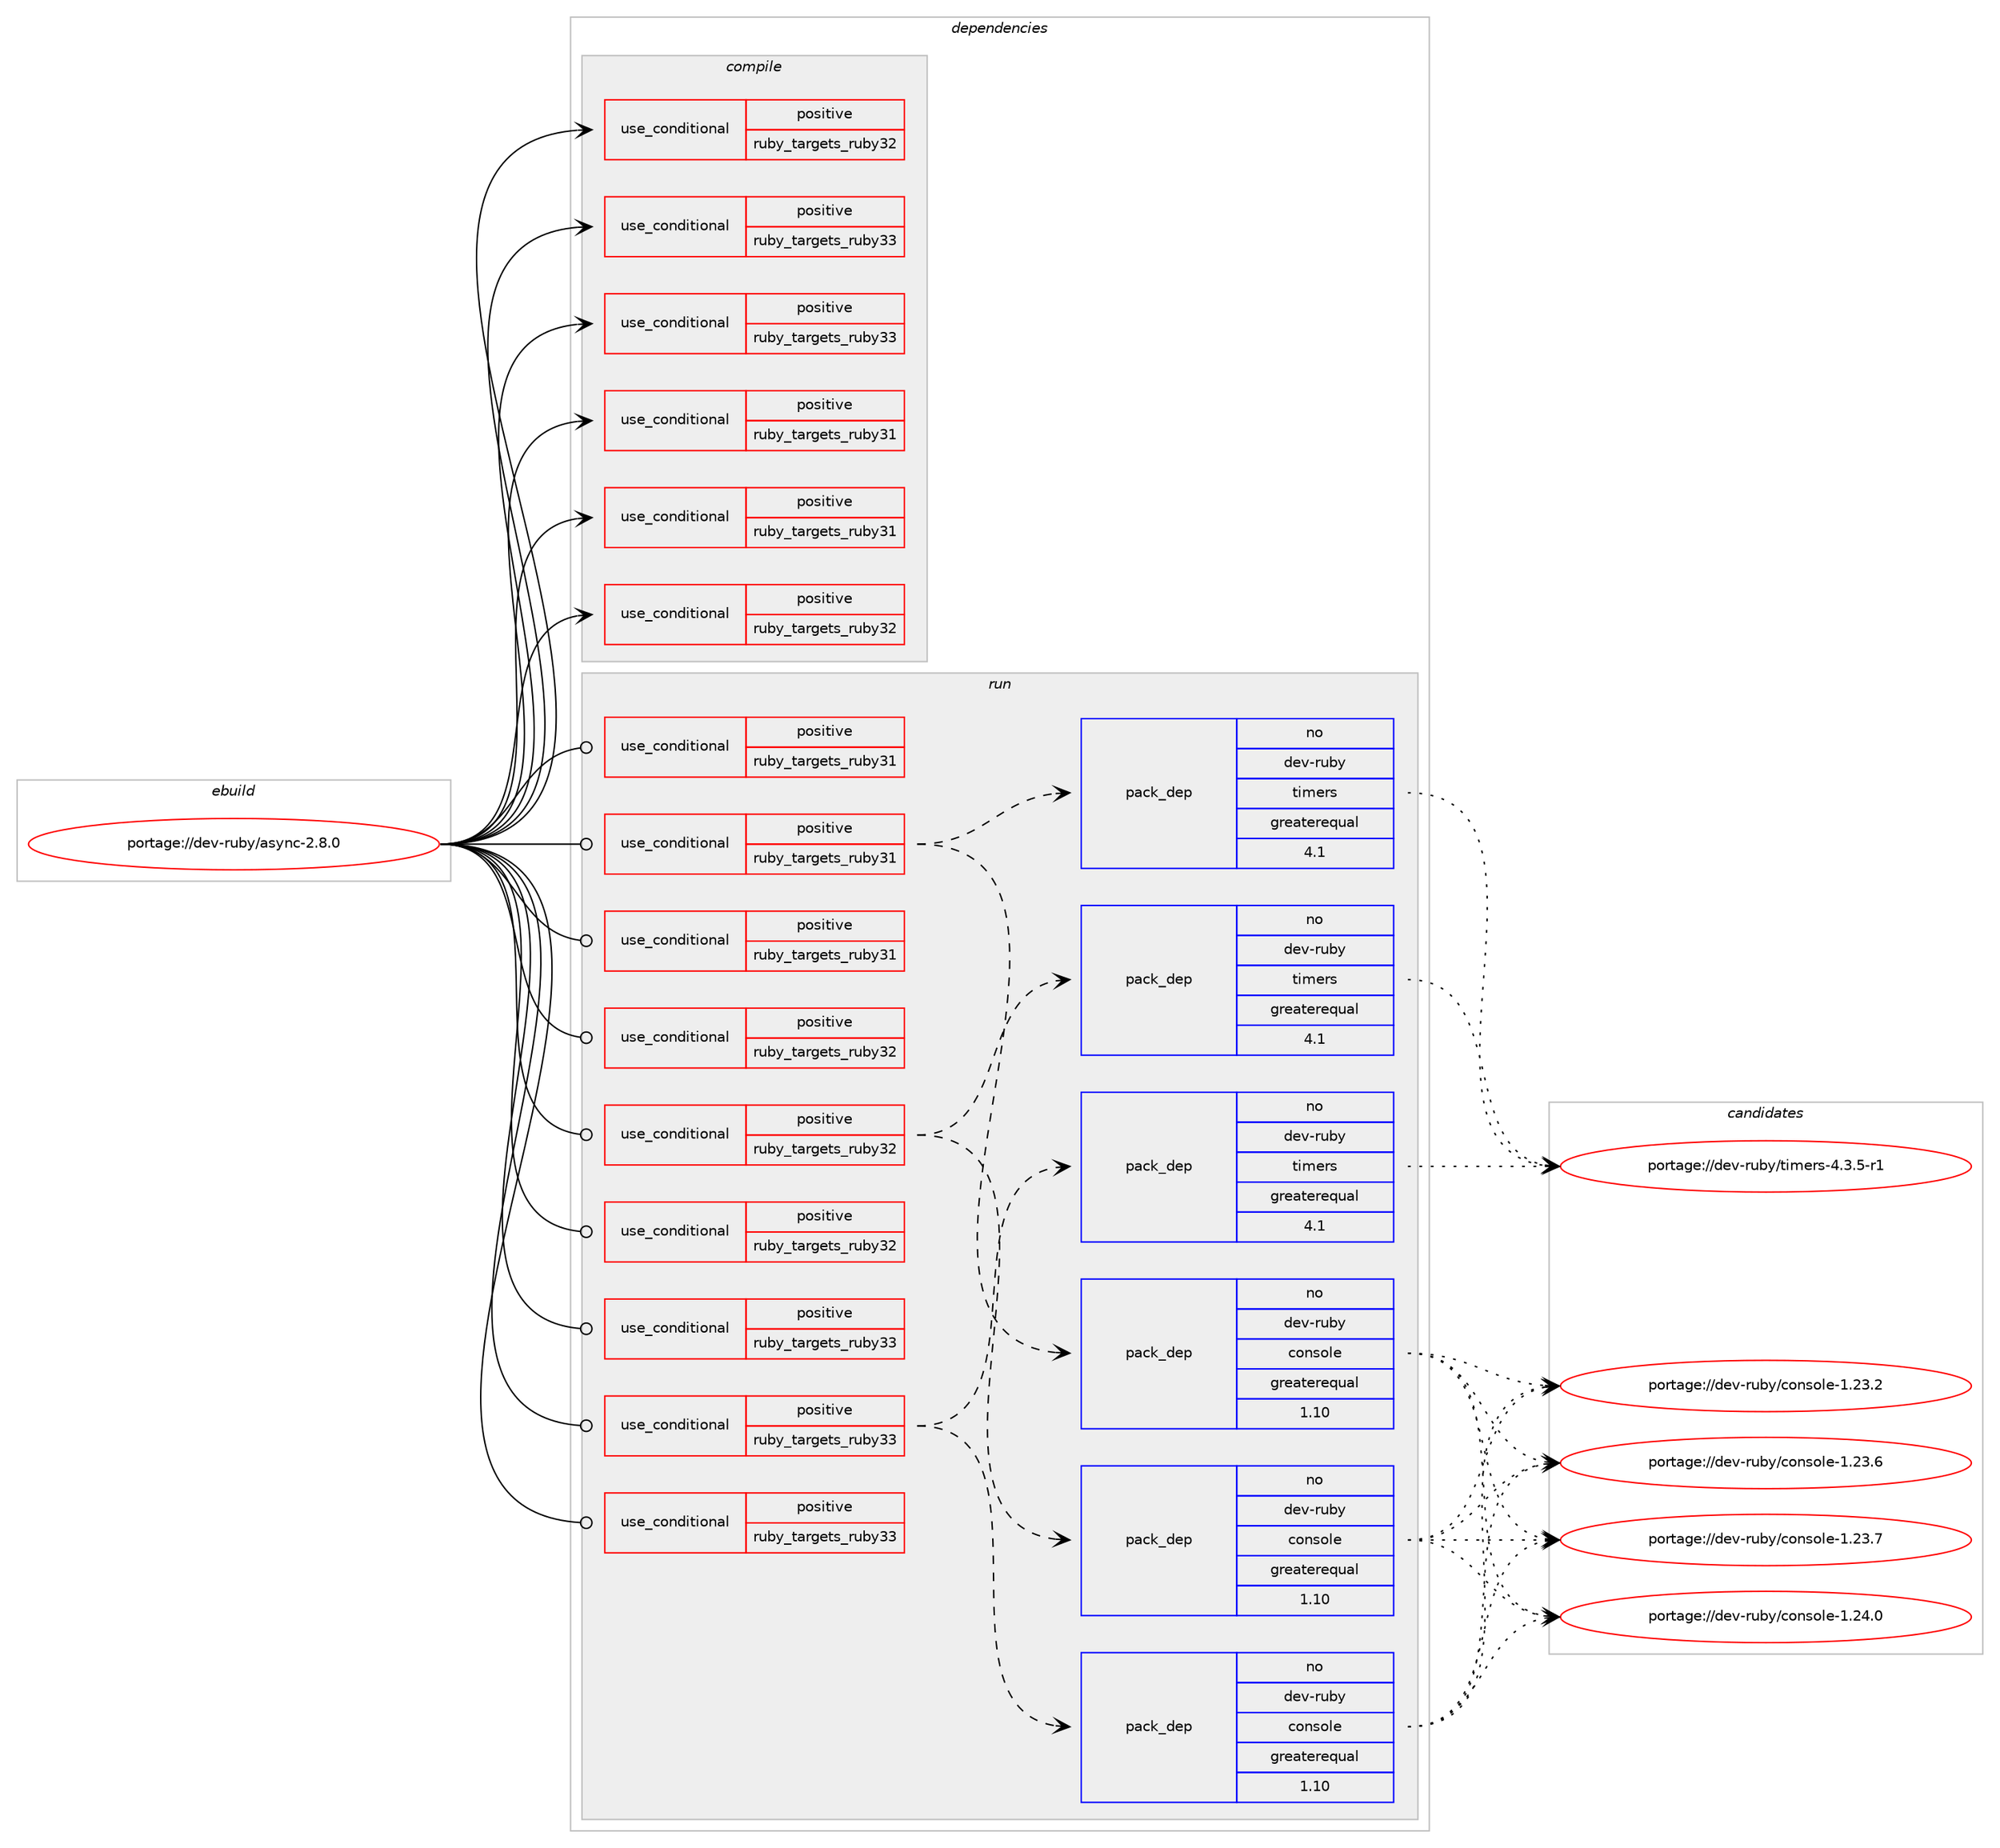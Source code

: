 digraph prolog {

# *************
# Graph options
# *************

newrank=true;
concentrate=true;
compound=true;
graph [rankdir=LR,fontname=Helvetica,fontsize=10,ranksep=1.5];#, ranksep=2.5, nodesep=0.2];
edge  [arrowhead=vee];
node  [fontname=Helvetica,fontsize=10];

# **********
# The ebuild
# **********

subgraph cluster_leftcol {
color=gray;
rank=same;
label=<<i>ebuild</i>>;
id [label="portage://dev-ruby/async-2.8.0", color=red, width=4, href="../dev-ruby/async-2.8.0.svg"];
}

# ****************
# The dependencies
# ****************

subgraph cluster_midcol {
color=gray;
label=<<i>dependencies</i>>;
subgraph cluster_compile {
fillcolor="#eeeeee";
style=filled;
label=<<i>compile</i>>;
subgraph cond43294 {
dependency90067 [label=<<TABLE BORDER="0" CELLBORDER="1" CELLSPACING="0" CELLPADDING="4"><TR><TD ROWSPAN="3" CELLPADDING="10">use_conditional</TD></TR><TR><TD>positive</TD></TR><TR><TD>ruby_targets_ruby31</TD></TR></TABLE>>, shape=none, color=red];
# *** BEGIN UNKNOWN DEPENDENCY TYPE (TODO) ***
# dependency90067 -> package_dependency(portage://dev-ruby/async-2.8.0,install,no,dev-lang,ruby,none,[,,],[slot(3.1)],[])
# *** END UNKNOWN DEPENDENCY TYPE (TODO) ***

}
id:e -> dependency90067:w [weight=20,style="solid",arrowhead="vee"];
subgraph cond43295 {
dependency90068 [label=<<TABLE BORDER="0" CELLBORDER="1" CELLSPACING="0" CELLPADDING="4"><TR><TD ROWSPAN="3" CELLPADDING="10">use_conditional</TD></TR><TR><TD>positive</TD></TR><TR><TD>ruby_targets_ruby31</TD></TR></TABLE>>, shape=none, color=red];
# *** BEGIN UNKNOWN DEPENDENCY TYPE (TODO) ***
# dependency90068 -> package_dependency(portage://dev-ruby/async-2.8.0,install,no,virtual,rubygems,none,[,,],[],[use(enable(ruby_targets_ruby31),negative)])
# *** END UNKNOWN DEPENDENCY TYPE (TODO) ***

}
id:e -> dependency90068:w [weight=20,style="solid",arrowhead="vee"];
subgraph cond43296 {
dependency90069 [label=<<TABLE BORDER="0" CELLBORDER="1" CELLSPACING="0" CELLPADDING="4"><TR><TD ROWSPAN="3" CELLPADDING="10">use_conditional</TD></TR><TR><TD>positive</TD></TR><TR><TD>ruby_targets_ruby32</TD></TR></TABLE>>, shape=none, color=red];
# *** BEGIN UNKNOWN DEPENDENCY TYPE (TODO) ***
# dependency90069 -> package_dependency(portage://dev-ruby/async-2.8.0,install,no,dev-lang,ruby,none,[,,],[slot(3.2)],[])
# *** END UNKNOWN DEPENDENCY TYPE (TODO) ***

}
id:e -> dependency90069:w [weight=20,style="solid",arrowhead="vee"];
subgraph cond43297 {
dependency90070 [label=<<TABLE BORDER="0" CELLBORDER="1" CELLSPACING="0" CELLPADDING="4"><TR><TD ROWSPAN="3" CELLPADDING="10">use_conditional</TD></TR><TR><TD>positive</TD></TR><TR><TD>ruby_targets_ruby32</TD></TR></TABLE>>, shape=none, color=red];
# *** BEGIN UNKNOWN DEPENDENCY TYPE (TODO) ***
# dependency90070 -> package_dependency(portage://dev-ruby/async-2.8.0,install,no,virtual,rubygems,none,[,,],[],[use(enable(ruby_targets_ruby32),negative)])
# *** END UNKNOWN DEPENDENCY TYPE (TODO) ***

}
id:e -> dependency90070:w [weight=20,style="solid",arrowhead="vee"];
subgraph cond43298 {
dependency90071 [label=<<TABLE BORDER="0" CELLBORDER="1" CELLSPACING="0" CELLPADDING="4"><TR><TD ROWSPAN="3" CELLPADDING="10">use_conditional</TD></TR><TR><TD>positive</TD></TR><TR><TD>ruby_targets_ruby33</TD></TR></TABLE>>, shape=none, color=red];
# *** BEGIN UNKNOWN DEPENDENCY TYPE (TODO) ***
# dependency90071 -> package_dependency(portage://dev-ruby/async-2.8.0,install,no,dev-lang,ruby,none,[,,],[slot(3.3)],[])
# *** END UNKNOWN DEPENDENCY TYPE (TODO) ***

}
id:e -> dependency90071:w [weight=20,style="solid",arrowhead="vee"];
subgraph cond43299 {
dependency90072 [label=<<TABLE BORDER="0" CELLBORDER="1" CELLSPACING="0" CELLPADDING="4"><TR><TD ROWSPAN="3" CELLPADDING="10">use_conditional</TD></TR><TR><TD>positive</TD></TR><TR><TD>ruby_targets_ruby33</TD></TR></TABLE>>, shape=none, color=red];
# *** BEGIN UNKNOWN DEPENDENCY TYPE (TODO) ***
# dependency90072 -> package_dependency(portage://dev-ruby/async-2.8.0,install,no,virtual,rubygems,none,[,,],[],[use(enable(ruby_targets_ruby33),negative)])
# *** END UNKNOWN DEPENDENCY TYPE (TODO) ***

}
id:e -> dependency90072:w [weight=20,style="solid",arrowhead="vee"];
}
subgraph cluster_compileandrun {
fillcolor="#eeeeee";
style=filled;
label=<<i>compile and run</i>>;
}
subgraph cluster_run {
fillcolor="#eeeeee";
style=filled;
label=<<i>run</i>>;
subgraph cond43300 {
dependency90073 [label=<<TABLE BORDER="0" CELLBORDER="1" CELLSPACING="0" CELLPADDING="4"><TR><TD ROWSPAN="3" CELLPADDING="10">use_conditional</TD></TR><TR><TD>positive</TD></TR><TR><TD>ruby_targets_ruby31</TD></TR></TABLE>>, shape=none, color=red];
# *** BEGIN UNKNOWN DEPENDENCY TYPE (TODO) ***
# dependency90073 -> package_dependency(portage://dev-ruby/async-2.8.0,run,no,dev-lang,ruby,none,[,,],[slot(3.1)],[])
# *** END UNKNOWN DEPENDENCY TYPE (TODO) ***

}
id:e -> dependency90073:w [weight=20,style="solid",arrowhead="odot"];
subgraph cond43301 {
dependency90074 [label=<<TABLE BORDER="0" CELLBORDER="1" CELLSPACING="0" CELLPADDING="4"><TR><TD ROWSPAN="3" CELLPADDING="10">use_conditional</TD></TR><TR><TD>positive</TD></TR><TR><TD>ruby_targets_ruby31</TD></TR></TABLE>>, shape=none, color=red];
subgraph pack45513 {
dependency90075 [label=<<TABLE BORDER="0" CELLBORDER="1" CELLSPACING="0" CELLPADDING="4" WIDTH="220"><TR><TD ROWSPAN="6" CELLPADDING="30">pack_dep</TD></TR><TR><TD WIDTH="110">no</TD></TR><TR><TD>dev-ruby</TD></TR><TR><TD>console</TD></TR><TR><TD>greaterequal</TD></TR><TR><TD>1.10</TD></TR></TABLE>>, shape=none, color=blue];
}
dependency90074:e -> dependency90075:w [weight=20,style="dashed",arrowhead="vee"];
# *** BEGIN UNKNOWN DEPENDENCY TYPE (TODO) ***
# dependency90074 -> package_dependency(portage://dev-ruby/async-2.8.0,run,no,dev-ruby,fiber-annotation,none,[,,],[],[use(enable(ruby_targets_ruby31),negative)])
# *** END UNKNOWN DEPENDENCY TYPE (TODO) ***

# *** BEGIN UNKNOWN DEPENDENCY TYPE (TODO) ***
# dependency90074 -> package_dependency(portage://dev-ruby/async-2.8.0,run,no,dev-ruby,io-event,none,[,,],[slot(1)],[use(enable(ruby_targets_ruby31),negative)])
# *** END UNKNOWN DEPENDENCY TYPE (TODO) ***

subgraph pack45514 {
dependency90076 [label=<<TABLE BORDER="0" CELLBORDER="1" CELLSPACING="0" CELLPADDING="4" WIDTH="220"><TR><TD ROWSPAN="6" CELLPADDING="30">pack_dep</TD></TR><TR><TD WIDTH="110">no</TD></TR><TR><TD>dev-ruby</TD></TR><TR><TD>timers</TD></TR><TR><TD>greaterequal</TD></TR><TR><TD>4.1</TD></TR></TABLE>>, shape=none, color=blue];
}
dependency90074:e -> dependency90076:w [weight=20,style="dashed",arrowhead="vee"];
}
id:e -> dependency90074:w [weight=20,style="solid",arrowhead="odot"];
subgraph cond43302 {
dependency90077 [label=<<TABLE BORDER="0" CELLBORDER="1" CELLSPACING="0" CELLPADDING="4"><TR><TD ROWSPAN="3" CELLPADDING="10">use_conditional</TD></TR><TR><TD>positive</TD></TR><TR><TD>ruby_targets_ruby31</TD></TR></TABLE>>, shape=none, color=red];
# *** BEGIN UNKNOWN DEPENDENCY TYPE (TODO) ***
# dependency90077 -> package_dependency(portage://dev-ruby/async-2.8.0,run,no,virtual,rubygems,none,[,,],[],[use(enable(ruby_targets_ruby31),negative)])
# *** END UNKNOWN DEPENDENCY TYPE (TODO) ***

}
id:e -> dependency90077:w [weight=20,style="solid",arrowhead="odot"];
subgraph cond43303 {
dependency90078 [label=<<TABLE BORDER="0" CELLBORDER="1" CELLSPACING="0" CELLPADDING="4"><TR><TD ROWSPAN="3" CELLPADDING="10">use_conditional</TD></TR><TR><TD>positive</TD></TR><TR><TD>ruby_targets_ruby32</TD></TR></TABLE>>, shape=none, color=red];
# *** BEGIN UNKNOWN DEPENDENCY TYPE (TODO) ***
# dependency90078 -> package_dependency(portage://dev-ruby/async-2.8.0,run,no,dev-lang,ruby,none,[,,],[slot(3.2)],[])
# *** END UNKNOWN DEPENDENCY TYPE (TODO) ***

}
id:e -> dependency90078:w [weight=20,style="solid",arrowhead="odot"];
subgraph cond43304 {
dependency90079 [label=<<TABLE BORDER="0" CELLBORDER="1" CELLSPACING="0" CELLPADDING="4"><TR><TD ROWSPAN="3" CELLPADDING="10">use_conditional</TD></TR><TR><TD>positive</TD></TR><TR><TD>ruby_targets_ruby32</TD></TR></TABLE>>, shape=none, color=red];
subgraph pack45515 {
dependency90080 [label=<<TABLE BORDER="0" CELLBORDER="1" CELLSPACING="0" CELLPADDING="4" WIDTH="220"><TR><TD ROWSPAN="6" CELLPADDING="30">pack_dep</TD></TR><TR><TD WIDTH="110">no</TD></TR><TR><TD>dev-ruby</TD></TR><TR><TD>console</TD></TR><TR><TD>greaterequal</TD></TR><TR><TD>1.10</TD></TR></TABLE>>, shape=none, color=blue];
}
dependency90079:e -> dependency90080:w [weight=20,style="dashed",arrowhead="vee"];
# *** BEGIN UNKNOWN DEPENDENCY TYPE (TODO) ***
# dependency90079 -> package_dependency(portage://dev-ruby/async-2.8.0,run,no,dev-ruby,fiber-annotation,none,[,,],[],[use(enable(ruby_targets_ruby32),negative)])
# *** END UNKNOWN DEPENDENCY TYPE (TODO) ***

# *** BEGIN UNKNOWN DEPENDENCY TYPE (TODO) ***
# dependency90079 -> package_dependency(portage://dev-ruby/async-2.8.0,run,no,dev-ruby,io-event,none,[,,],[slot(1)],[use(enable(ruby_targets_ruby32),negative)])
# *** END UNKNOWN DEPENDENCY TYPE (TODO) ***

subgraph pack45516 {
dependency90081 [label=<<TABLE BORDER="0" CELLBORDER="1" CELLSPACING="0" CELLPADDING="4" WIDTH="220"><TR><TD ROWSPAN="6" CELLPADDING="30">pack_dep</TD></TR><TR><TD WIDTH="110">no</TD></TR><TR><TD>dev-ruby</TD></TR><TR><TD>timers</TD></TR><TR><TD>greaterequal</TD></TR><TR><TD>4.1</TD></TR></TABLE>>, shape=none, color=blue];
}
dependency90079:e -> dependency90081:w [weight=20,style="dashed",arrowhead="vee"];
}
id:e -> dependency90079:w [weight=20,style="solid",arrowhead="odot"];
subgraph cond43305 {
dependency90082 [label=<<TABLE BORDER="0" CELLBORDER="1" CELLSPACING="0" CELLPADDING="4"><TR><TD ROWSPAN="3" CELLPADDING="10">use_conditional</TD></TR><TR><TD>positive</TD></TR><TR><TD>ruby_targets_ruby32</TD></TR></TABLE>>, shape=none, color=red];
# *** BEGIN UNKNOWN DEPENDENCY TYPE (TODO) ***
# dependency90082 -> package_dependency(portage://dev-ruby/async-2.8.0,run,no,virtual,rubygems,none,[,,],[],[use(enable(ruby_targets_ruby32),negative)])
# *** END UNKNOWN DEPENDENCY TYPE (TODO) ***

}
id:e -> dependency90082:w [weight=20,style="solid",arrowhead="odot"];
subgraph cond43306 {
dependency90083 [label=<<TABLE BORDER="0" CELLBORDER="1" CELLSPACING="0" CELLPADDING="4"><TR><TD ROWSPAN="3" CELLPADDING="10">use_conditional</TD></TR><TR><TD>positive</TD></TR><TR><TD>ruby_targets_ruby33</TD></TR></TABLE>>, shape=none, color=red];
# *** BEGIN UNKNOWN DEPENDENCY TYPE (TODO) ***
# dependency90083 -> package_dependency(portage://dev-ruby/async-2.8.0,run,no,dev-lang,ruby,none,[,,],[slot(3.3)],[])
# *** END UNKNOWN DEPENDENCY TYPE (TODO) ***

}
id:e -> dependency90083:w [weight=20,style="solid",arrowhead="odot"];
subgraph cond43307 {
dependency90084 [label=<<TABLE BORDER="0" CELLBORDER="1" CELLSPACING="0" CELLPADDING="4"><TR><TD ROWSPAN="3" CELLPADDING="10">use_conditional</TD></TR><TR><TD>positive</TD></TR><TR><TD>ruby_targets_ruby33</TD></TR></TABLE>>, shape=none, color=red];
subgraph pack45517 {
dependency90085 [label=<<TABLE BORDER="0" CELLBORDER="1" CELLSPACING="0" CELLPADDING="4" WIDTH="220"><TR><TD ROWSPAN="6" CELLPADDING="30">pack_dep</TD></TR><TR><TD WIDTH="110">no</TD></TR><TR><TD>dev-ruby</TD></TR><TR><TD>console</TD></TR><TR><TD>greaterequal</TD></TR><TR><TD>1.10</TD></TR></TABLE>>, shape=none, color=blue];
}
dependency90084:e -> dependency90085:w [weight=20,style="dashed",arrowhead="vee"];
# *** BEGIN UNKNOWN DEPENDENCY TYPE (TODO) ***
# dependency90084 -> package_dependency(portage://dev-ruby/async-2.8.0,run,no,dev-ruby,fiber-annotation,none,[,,],[],[use(enable(ruby_targets_ruby33),negative)])
# *** END UNKNOWN DEPENDENCY TYPE (TODO) ***

# *** BEGIN UNKNOWN DEPENDENCY TYPE (TODO) ***
# dependency90084 -> package_dependency(portage://dev-ruby/async-2.8.0,run,no,dev-ruby,io-event,none,[,,],[slot(1)],[use(enable(ruby_targets_ruby33),negative)])
# *** END UNKNOWN DEPENDENCY TYPE (TODO) ***

subgraph pack45518 {
dependency90086 [label=<<TABLE BORDER="0" CELLBORDER="1" CELLSPACING="0" CELLPADDING="4" WIDTH="220"><TR><TD ROWSPAN="6" CELLPADDING="30">pack_dep</TD></TR><TR><TD WIDTH="110">no</TD></TR><TR><TD>dev-ruby</TD></TR><TR><TD>timers</TD></TR><TR><TD>greaterequal</TD></TR><TR><TD>4.1</TD></TR></TABLE>>, shape=none, color=blue];
}
dependency90084:e -> dependency90086:w [weight=20,style="dashed",arrowhead="vee"];
}
id:e -> dependency90084:w [weight=20,style="solid",arrowhead="odot"];
subgraph cond43308 {
dependency90087 [label=<<TABLE BORDER="0" CELLBORDER="1" CELLSPACING="0" CELLPADDING="4"><TR><TD ROWSPAN="3" CELLPADDING="10">use_conditional</TD></TR><TR><TD>positive</TD></TR><TR><TD>ruby_targets_ruby33</TD></TR></TABLE>>, shape=none, color=red];
# *** BEGIN UNKNOWN DEPENDENCY TYPE (TODO) ***
# dependency90087 -> package_dependency(portage://dev-ruby/async-2.8.0,run,no,virtual,rubygems,none,[,,],[],[use(enable(ruby_targets_ruby33),negative)])
# *** END UNKNOWN DEPENDENCY TYPE (TODO) ***

}
id:e -> dependency90087:w [weight=20,style="solid",arrowhead="odot"];
}
}

# **************
# The candidates
# **************

subgraph cluster_choices {
rank=same;
color=gray;
label=<<i>candidates</i>>;

subgraph choice45513 {
color=black;
nodesep=1;
choice1001011184511411798121479911111011511110810145494650514650 [label="portage://dev-ruby/console-1.23.2", color=red, width=4,href="../dev-ruby/console-1.23.2.svg"];
choice1001011184511411798121479911111011511110810145494650514654 [label="portage://dev-ruby/console-1.23.6", color=red, width=4,href="../dev-ruby/console-1.23.6.svg"];
choice1001011184511411798121479911111011511110810145494650514655 [label="portage://dev-ruby/console-1.23.7", color=red, width=4,href="../dev-ruby/console-1.23.7.svg"];
choice1001011184511411798121479911111011511110810145494650524648 [label="portage://dev-ruby/console-1.24.0", color=red, width=4,href="../dev-ruby/console-1.24.0.svg"];
dependency90075:e -> choice1001011184511411798121479911111011511110810145494650514650:w [style=dotted,weight="100"];
dependency90075:e -> choice1001011184511411798121479911111011511110810145494650514654:w [style=dotted,weight="100"];
dependency90075:e -> choice1001011184511411798121479911111011511110810145494650514655:w [style=dotted,weight="100"];
dependency90075:e -> choice1001011184511411798121479911111011511110810145494650524648:w [style=dotted,weight="100"];
}
subgraph choice45514 {
color=black;
nodesep=1;
choice1001011184511411798121471161051091011141154552465146534511449 [label="portage://dev-ruby/timers-4.3.5-r1", color=red, width=4,href="../dev-ruby/timers-4.3.5-r1.svg"];
dependency90076:e -> choice1001011184511411798121471161051091011141154552465146534511449:w [style=dotted,weight="100"];
}
subgraph choice45515 {
color=black;
nodesep=1;
choice1001011184511411798121479911111011511110810145494650514650 [label="portage://dev-ruby/console-1.23.2", color=red, width=4,href="../dev-ruby/console-1.23.2.svg"];
choice1001011184511411798121479911111011511110810145494650514654 [label="portage://dev-ruby/console-1.23.6", color=red, width=4,href="../dev-ruby/console-1.23.6.svg"];
choice1001011184511411798121479911111011511110810145494650514655 [label="portage://dev-ruby/console-1.23.7", color=red, width=4,href="../dev-ruby/console-1.23.7.svg"];
choice1001011184511411798121479911111011511110810145494650524648 [label="portage://dev-ruby/console-1.24.0", color=red, width=4,href="../dev-ruby/console-1.24.0.svg"];
dependency90080:e -> choice1001011184511411798121479911111011511110810145494650514650:w [style=dotted,weight="100"];
dependency90080:e -> choice1001011184511411798121479911111011511110810145494650514654:w [style=dotted,weight="100"];
dependency90080:e -> choice1001011184511411798121479911111011511110810145494650514655:w [style=dotted,weight="100"];
dependency90080:e -> choice1001011184511411798121479911111011511110810145494650524648:w [style=dotted,weight="100"];
}
subgraph choice45516 {
color=black;
nodesep=1;
choice1001011184511411798121471161051091011141154552465146534511449 [label="portage://dev-ruby/timers-4.3.5-r1", color=red, width=4,href="../dev-ruby/timers-4.3.5-r1.svg"];
dependency90081:e -> choice1001011184511411798121471161051091011141154552465146534511449:w [style=dotted,weight="100"];
}
subgraph choice45517 {
color=black;
nodesep=1;
choice1001011184511411798121479911111011511110810145494650514650 [label="portage://dev-ruby/console-1.23.2", color=red, width=4,href="../dev-ruby/console-1.23.2.svg"];
choice1001011184511411798121479911111011511110810145494650514654 [label="portage://dev-ruby/console-1.23.6", color=red, width=4,href="../dev-ruby/console-1.23.6.svg"];
choice1001011184511411798121479911111011511110810145494650514655 [label="portage://dev-ruby/console-1.23.7", color=red, width=4,href="../dev-ruby/console-1.23.7.svg"];
choice1001011184511411798121479911111011511110810145494650524648 [label="portage://dev-ruby/console-1.24.0", color=red, width=4,href="../dev-ruby/console-1.24.0.svg"];
dependency90085:e -> choice1001011184511411798121479911111011511110810145494650514650:w [style=dotted,weight="100"];
dependency90085:e -> choice1001011184511411798121479911111011511110810145494650514654:w [style=dotted,weight="100"];
dependency90085:e -> choice1001011184511411798121479911111011511110810145494650514655:w [style=dotted,weight="100"];
dependency90085:e -> choice1001011184511411798121479911111011511110810145494650524648:w [style=dotted,weight="100"];
}
subgraph choice45518 {
color=black;
nodesep=1;
choice1001011184511411798121471161051091011141154552465146534511449 [label="portage://dev-ruby/timers-4.3.5-r1", color=red, width=4,href="../dev-ruby/timers-4.3.5-r1.svg"];
dependency90086:e -> choice1001011184511411798121471161051091011141154552465146534511449:w [style=dotted,weight="100"];
}
}

}
